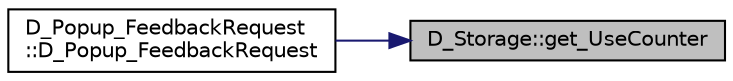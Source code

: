 digraph "D_Storage::get_UseCounter"
{
 // LATEX_PDF_SIZE
  edge [fontname="Helvetica",fontsize="10",labelfontname="Helvetica",labelfontsize="10"];
  node [fontname="Helvetica",fontsize="10",shape=record];
  rankdir="RL";
  Node1 [label="D_Storage::get_UseCounter",height=0.2,width=0.4,color="black", fillcolor="grey75", style="filled", fontcolor="black",tooltip=" "];
  Node1 -> Node2 [dir="back",color="midnightblue",fontsize="10",style="solid",fontname="Helvetica"];
  Node2 [label="D_Popup_FeedbackRequest\l::D_Popup_FeedbackRequest",height=0.2,width=0.4,color="black", fillcolor="white", style="filled",URL="$class_d___popup___feedback_request.html#a96f9fd86efa5c6ef0e836d0eb6077488",tooltip=" "];
}
